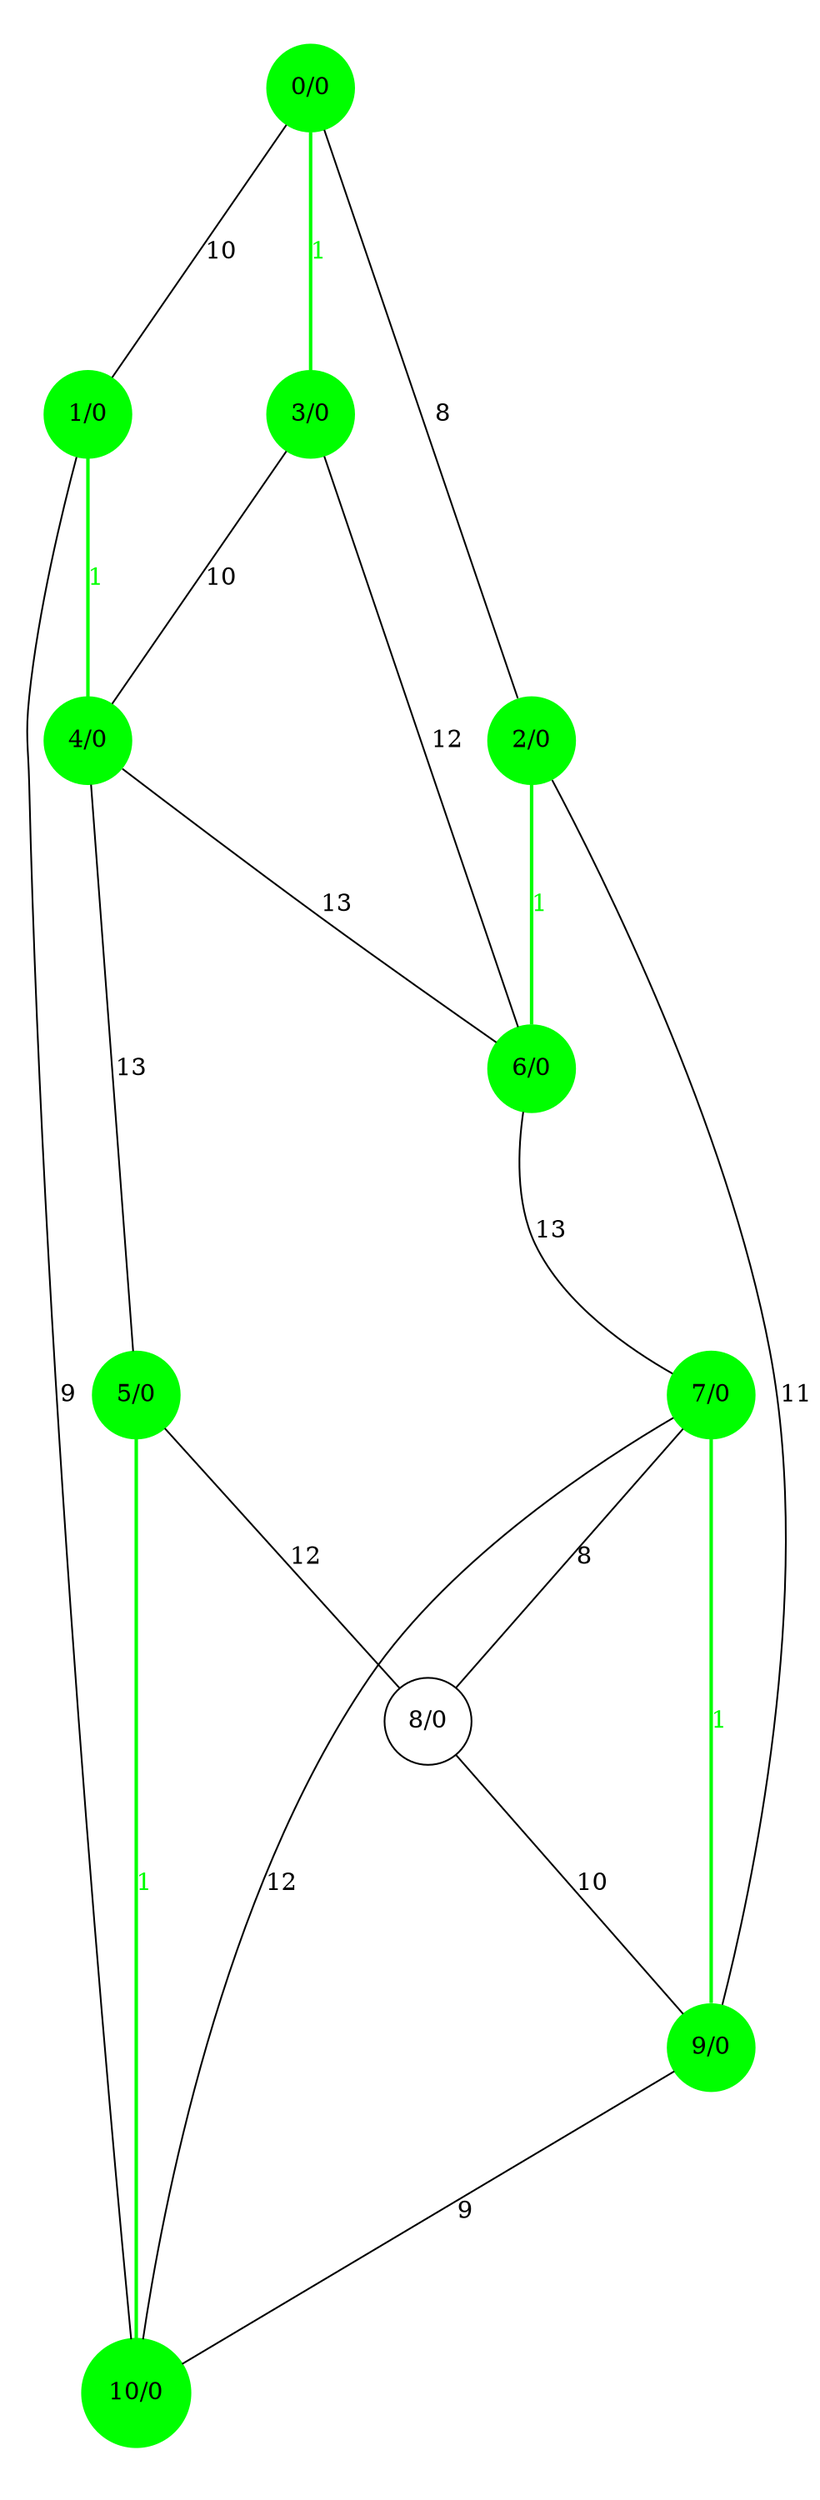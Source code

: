 graph G {
ratio=expand;
overlap=false;
size="20,20!";
0 [status=on, prob=0, style=filled, weight=0, color=green, Country="United States", pos="-74,40!", Longitude="-74.00597", label="0/0", betweeness=0, shape=circle, Latitude="40.71427", type=green, id=0, true_status=on];
1 [status=on, prob=0, style=filled, weight=0, color=green, Country="United States", pos="-87,41!", Longitude="-87.65005", label="1/0", betweeness=0, shape=circle, Latitude="41.85003", type=green, id=1, true_status=on];
2 [status=on, style=filled, weight=0, color=green, Country="United States", id=2, pos="-77,38!", Longitude="-77.03637", betweeness=0, shape=circle, Internal=1, Latitude="38.89511", label="2/0", type=green, prob=0, true_status=on];
3 [status=on, style=filled, weight=0, color=green, Country="United States", id=3, pos="-122,47!", Longitude="-122.33207", betweeness=0, shape=circle, Internal=1, Latitude="47.60621", label="3/0", type=green, prob=0, true_status=on];
4 [status=on, style=filled, weight=0, color=green, Country="United States", id=4, pos="-122,37!", Longitude="-122.03635", betweeness=0, shape=circle, Internal=1, Latitude="37.36883", label="4/0", type=green, prob=0, true_status=on];
5 [status=on, style=filled, weight=0, color=green, Country="United States", id=5, pos="-118,34!", Longitude="-118.24368", betweeness=0, shape=circle, Internal=1, Latitude="34.05223", label="5/0", type=green, prob=0, true_status=on];
6 [status=on, style=filled, weight=0, color=green, Country="United States", id=6, pos="-104,39!", Longitude="-104.9847", betweeness=0, shape=circle, Internal=1, Latitude="39.73915", label="6/0", type=green, prob=0, true_status=on];
7 [status=on, style=filled, weight=0, color=green, Country="United States", id=7, pos="-94,39!", Longitude="-94.62746", betweeness=0, shape=circle, Internal=1, Latitude="39.11417", label="7/0", type=green, prob=0, true_status=on];
8 [status=on, style="", weight=0, color="", Country="United States", id=8, pos="-95,29!", Longitude="-95.36327", betweeness=0, shape=circle, Internal=1, Latitude="29.76328", label="8/0", type=normal, prob=0, true_status=on];
9 [status=on, style=filled, weight=0, color=green, Country="United States", id=9, pos="-84,33!", Longitude="-84.38798", betweeness=0, shape=circle, Internal=1, Latitude="33.749", label="9/0", type=green, prob=0, true_status=on];
10 [status=on, style=filled, weight=0, color=green, Country="United States", id=10, pos="-86,39!", Longitude="-86.15804", betweeness=0, shape=circle, Internal=1, Latitude="39.76838", label="10/0", type=green, prob=0, true_status=on];
0 -- 1  [LinkType="OC-192", status=on, capacity=10, weight="0.01", color=black, LinkNote=c, label=10, LinkLabel="OC-192c", key=0, type=normal, prob=0, true_status=on];
0 -- 2  [LinkType="OC-192", status=on, capacity=8, weight="0.0125", color=black, LinkNote=c, label=8, LinkLabel="OC-192c", key=0, type=normal, prob=0, true_status=on];
0 -- 3  [splitted_edge=False, style=bold, key=0, demand=1, color=green, fontcolor=green, type=green, root_edge="(0, 3)", label=1];
1 -- 10  [LinkType="OC-192", status=on, capacity=9, weight="0.0111111111111", color=black, LinkNote=c, label=9, LinkLabel="OC-192c", key=0, type=normal, prob=0, true_status=on];
1 -- 4  [splitted_edge=False, style=bold, key=0, demand=1, color=green, fontcolor=green, type=green, root_edge="(1, 4)", label=1];
2 -- 9  [LinkType="OC-192", status=on, capacity=11, weight="0.00909090909091", color=black, LinkNote=c, label=11, LinkLabel="OC-192c", key=0, type=normal, prob=0, true_status=on];
2 -- 6  [splitted_edge=False, style=bold, key=0, demand=1, color=green, fontcolor=green, type=green, root_edge="(2, 6)", label=1];
3 -- 4  [LinkType="OC-192", status=on, capacity=10, weight="0.01", color=black, LinkNote=c, label=10, LinkLabel="OC-192c", key=0, type=normal, prob=0, true_status=on];
3 -- 6  [LinkType="OC-192", status=on, capacity=12, weight="0.00833333333333", color=black, LinkNote=c, label=12, LinkLabel="OC-192c", key=0, type=normal, prob=0, true_status=on];
4 -- 5  [LinkType="OC-192", status=on, capacity=13, weight="0.00769230769231", color=black, LinkNote=c, label=13, LinkLabel="OC-192c", key=0, type=normal, prob=0, true_status=on];
4 -- 6  [LinkType="OC-192", status=on, capacity=13, weight="0.00769230769231", color=black, LinkNote=c, label=13, LinkLabel="OC-192c", key=0, type=normal, prob=0, true_status=on];
5 -- 8  [LinkType="OC-192", status=on, capacity=12, weight="0.00833333333333", color=black, LinkNote=c, label=12, LinkLabel="OC-192c", key=0, type=normal, prob=0, true_status=on];
5 -- 10  [splitted_edge=False, style=bold, key=0, demand=1, color=green, fontcolor=green, type=green, root_edge="(5, 10)", label=1];
6 -- 7  [LinkType="OC-192", status=on, capacity=13, weight="0.00769230769231", color=black, LinkNote=c, label=13, LinkLabel="OC-192c", key=0, type=normal, prob=0, true_status=on];
7 -- 8  [LinkType="OC-192", status=on, capacity=8, weight="0.0125", color=black, LinkNote=c, label=8, LinkLabel="OC-192c", key=0, type=normal, prob=0, true_status=on];
7 -- 9  [splitted_edge=False, style=bold, key=0, demand=1, color=green, fontcolor=green, type=green, root_edge="(7, 9)", label=1];
7 -- 10  [LinkType="OC-192", status=on, capacity=12, weight="0.00833333333333", color=black, LinkNote=c, label=12, LinkLabel="OC-192c", key=0, type=normal, prob=0, true_status=on];
8 -- 9  [LinkType="OC-192", status=on, capacity=10, weight="0.01", color=black, LinkNote=c, label=10, LinkLabel="OC-192c", key=0, type=normal, prob=0, true_status=on];
9 -- 10  [LinkType="OC-192", status=on, capacity=9, weight="0.0111111111111", color=black, LinkNote=c, label=9, LinkLabel="OC-192c", key=0, type=normal, prob=0, true_status=on];
}
